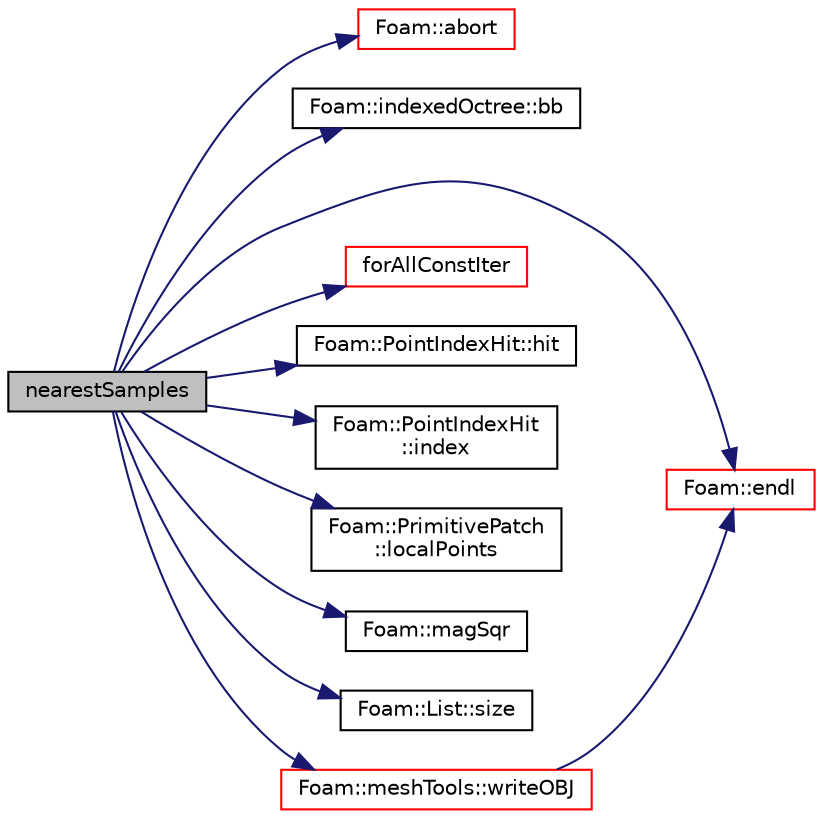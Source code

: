 digraph "nearestSamples"
{
  bgcolor="transparent";
  edge [fontname="Helvetica",fontsize="10",labelfontname="Helvetica",labelfontsize="10"];
  node [fontname="Helvetica",fontsize="10",shape=record];
  rankdir="LR";
  Node1678 [label="nearestSamples",height=0.2,width=0.4,color="black", fillcolor="grey75", style="filled", fontcolor="black"];
  Node1678 -> Node1679 [color="midnightblue",fontsize="10",style="solid",fontname="Helvetica"];
  Node1679 [label="Foam::abort",height=0.2,width=0.4,color="red",URL="$a21851.html#a447107a607d03e417307c203fa5fb44b"];
  Node1678 -> Node1724 [color="midnightblue",fontsize="10",style="solid",fontname="Helvetica"];
  Node1724 [label="Foam::indexedOctree::bb",height=0.2,width=0.4,color="black",URL="$a26157.html#a9edfd134e562753277a5fb7489e59bce",tooltip="Top bounding box. "];
  Node1678 -> Node1686 [color="midnightblue",fontsize="10",style="solid",fontname="Helvetica"];
  Node1686 [label="Foam::endl",height=0.2,width=0.4,color="red",URL="$a21851.html#a2db8fe02a0d3909e9351bb4275b23ce4",tooltip="Add newline and flush stream. "];
  Node1678 -> Node1725 [color="midnightblue",fontsize="10",style="solid",fontname="Helvetica"];
  Node1725 [label="forAllConstIter",height=0.2,width=0.4,color="red",URL="$a39311.html#ae21e2836509b0fa7f7cedf6493b11b09"];
  Node1678 -> Node1977 [color="midnightblue",fontsize="10",style="solid",fontname="Helvetica"];
  Node1977 [label="Foam::PointIndexHit::hit",height=0.2,width=0.4,color="black",URL="$a28721.html#aee8dc30bf27cefe419b15f96e594c155",tooltip="Is there a hit. "];
  Node1678 -> Node1978 [color="midnightblue",fontsize="10",style="solid",fontname="Helvetica"];
  Node1978 [label="Foam::PointIndexHit\l::index",height=0.2,width=0.4,color="black",URL="$a28721.html#a4a438520bb14406481732edc13c119c7",tooltip="Return index. "];
  Node1678 -> Node1979 [color="midnightblue",fontsize="10",style="solid",fontname="Helvetica"];
  Node1979 [label="Foam::PrimitivePatch\l::localPoints",height=0.2,width=0.4,color="black",URL="$a28693.html#aca6c65ee2831bb6795149af7635640a2",tooltip="Return pointField of points in patch. "];
  Node1678 -> Node1980 [color="midnightblue",fontsize="10",style="solid",fontname="Helvetica"];
  Node1980 [label="Foam::magSqr",height=0.2,width=0.4,color="black",URL="$a21851.html#ae6fff2c6981e6d9618aa5038e69def6e"];
  Node1678 -> Node1778 [color="midnightblue",fontsize="10",style="solid",fontname="Helvetica"];
  Node1778 [label="Foam::List::size",height=0.2,width=0.4,color="black",URL="$a26833.html#a8a5f6fa29bd4b500caf186f60245b384",tooltip="Override size to be inconsistent with allocated storage. "];
  Node1678 -> Node1981 [color="midnightblue",fontsize="10",style="solid",fontname="Helvetica"];
  Node1981 [label="Foam::meshTools::writeOBJ",height=0.2,width=0.4,color="red",URL="$a21883.html#afd76c6ccc8ee4a5957f0232218167c17",tooltip="Write obj representation of point. "];
  Node1981 -> Node1686 [color="midnightblue",fontsize="10",style="solid",fontname="Helvetica"];
}
